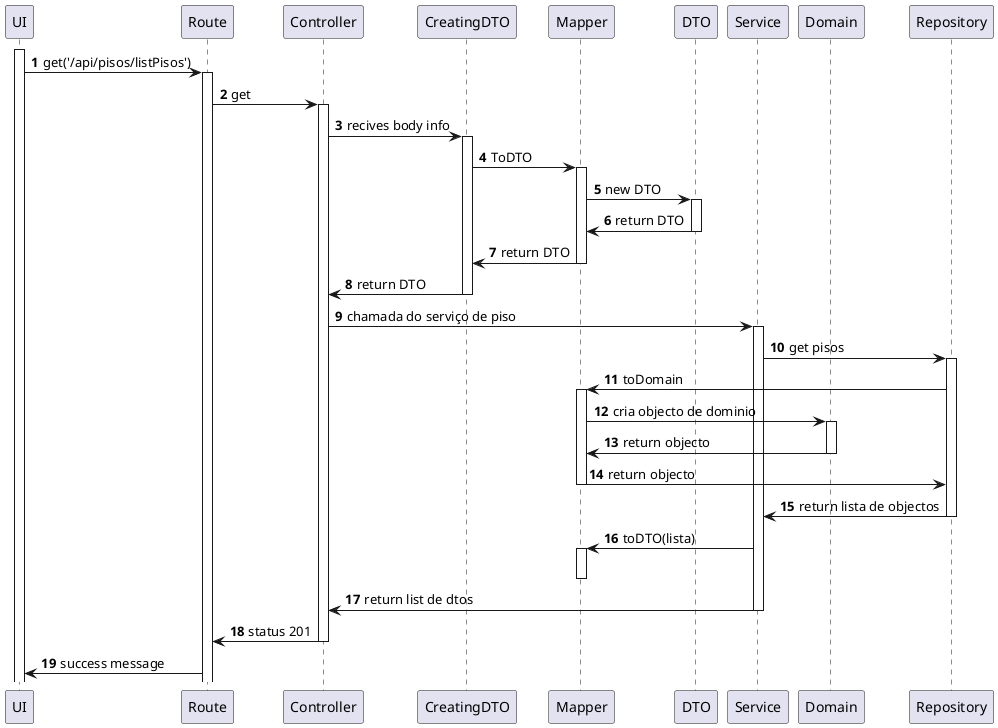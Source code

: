 @startuml
'https://plantuml.com/sequence-diagram

autonumber

participant UI as UI
participant Route  as R
participant Controller as C
participant CreatingDTO as CDTO
participant Mapper as M
participant DTO as DTO
participant Service as S
participant Domain as D
participant Repository as Repo


activate UI

UI -> R : get('/api/pisos/listPisos')

activate R

R -> C : get

activate C

C -> CDTO : recives body info

activate CDTO

CDTO -> M : ToDTO

activate M

M -> DTO : new DTO

activate DTO

DTO -> M : return DTO

deactivate DTO

M -> CDTO : return DTO

deactivate M

CDTO -> C : return DTO

deactivate CDTO

C -> S : chamada do serviço de piso

activate S

S -> Repo : get pisos

activate Repo

Repo -> M : toDomain

activate M

M -> D : cria objecto de dominio

activate D

D -> M : return objecto

deactivate D

M -> Repo : return objecto

deactivate M

Repo -> S : return lista de objectos

deactivate Repo

S -> M : toDTO(lista)

activate M
deactivate M

S-> C : return list de dtos

deactivate S

C -> R : status 201

deactivate C

R -> UI : success message

@enduml